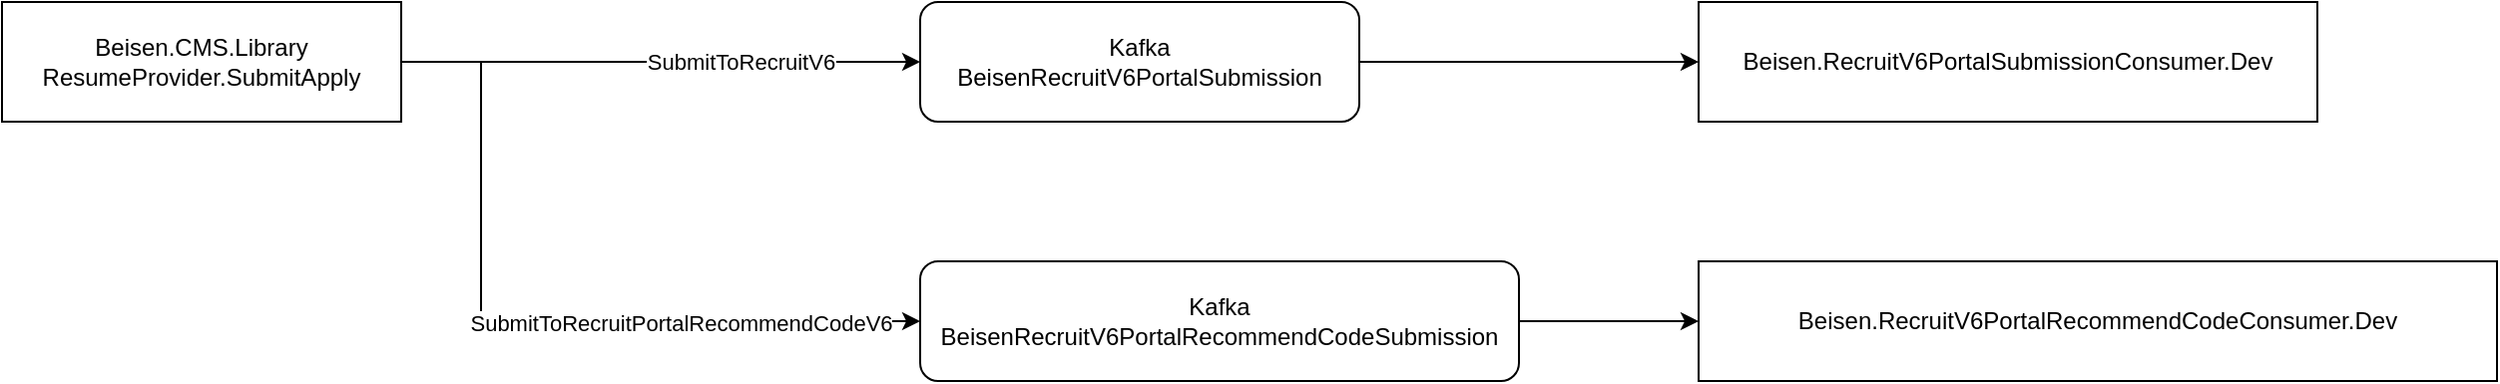 <mxfile version="14.2.7" type="github"><diagram id="f4uBQvl_7b_BEWJ_rEFn" name="Page-1"><mxGraphModel dx="1422" dy="839" grid="1" gridSize="10" guides="1" tooltips="1" connect="1" arrows="1" fold="1" page="1" pageScale="1" pageWidth="1654" pageHeight="2336" math="0" shadow="0"><root><mxCell id="0"/><mxCell id="1" parent="0"/><mxCell id="6hHhca4XRa9OGriNkObh-7" style="edgeStyle=orthogonalEdgeStyle;rounded=0;orthogonalLoop=1;jettySize=auto;html=1;exitX=1;exitY=0.5;exitDx=0;exitDy=0;" edge="1" parent="1" source="6hHhca4XRa9OGriNkObh-1" target="6hHhca4XRa9OGriNkObh-3"><mxGeometry relative="1" as="geometry"/></mxCell><mxCell id="6hHhca4XRa9OGriNkObh-8" value="SubmitToRecruitV6" style="edgeLabel;html=1;align=center;verticalAlign=middle;resizable=0;points=[];" vertex="1" connectable="0" parent="6hHhca4XRa9OGriNkObh-7"><mxGeometry x="0.185" relative="1" as="geometry"><mxPoint x="16" as="offset"/></mxGeometry></mxCell><mxCell id="6hHhca4XRa9OGriNkObh-10" style="edgeStyle=orthogonalEdgeStyle;rounded=0;orthogonalLoop=1;jettySize=auto;html=1;exitX=1;exitY=0.5;exitDx=0;exitDy=0;entryX=0;entryY=0.5;entryDx=0;entryDy=0;" edge="1" parent="1" source="6hHhca4XRa9OGriNkObh-1" target="6hHhca4XRa9OGriNkObh-9"><mxGeometry relative="1" as="geometry"><Array as="points"><mxPoint x="350" y="190"/><mxPoint x="350" y="320"/></Array></mxGeometry></mxCell><mxCell id="6hHhca4XRa9OGriNkObh-11" value="SubmitToRecruitPortalRecommendCodeV6" style="edgeLabel;html=1;align=center;verticalAlign=middle;resizable=0;points=[];" vertex="1" connectable="0" parent="6hHhca4XRa9OGriNkObh-10"><mxGeometry x="0.385" y="-1" relative="1" as="geometry"><mxPoint as="offset"/></mxGeometry></mxCell><mxCell id="6hHhca4XRa9OGriNkObh-1" value="Beisen.CMS.Library&lt;br&gt;ResumeProvider.SubmitApply" style="rounded=0;whiteSpace=wrap;html=1;" vertex="1" parent="1"><mxGeometry x="110" y="160" width="200" height="60" as="geometry"/></mxCell><mxCell id="6hHhca4XRa9OGriNkObh-6" style="edgeStyle=orthogonalEdgeStyle;rounded=0;orthogonalLoop=1;jettySize=auto;html=1;exitX=1;exitY=0.5;exitDx=0;exitDy=0;entryX=0;entryY=0.5;entryDx=0;entryDy=0;" edge="1" parent="1" source="6hHhca4XRa9OGriNkObh-3" target="6hHhca4XRa9OGriNkObh-5"><mxGeometry relative="1" as="geometry"/></mxCell><mxCell id="6hHhca4XRa9OGriNkObh-3" value="Kafka&lt;br&gt;BeisenRecruitV6PortalSubmission" style="rounded=1;whiteSpace=wrap;html=1;" vertex="1" parent="1"><mxGeometry x="570" y="160" width="220" height="60" as="geometry"/></mxCell><mxCell id="6hHhca4XRa9OGriNkObh-5" value="Beisen.RecruitV6PortalSubmissionConsumer.Dev" style="rounded=0;whiteSpace=wrap;html=1;" vertex="1" parent="1"><mxGeometry x="960" y="160" width="310" height="60" as="geometry"/></mxCell><mxCell id="6hHhca4XRa9OGriNkObh-13" style="edgeStyle=orthogonalEdgeStyle;rounded=0;orthogonalLoop=1;jettySize=auto;html=1;exitX=1;exitY=0.5;exitDx=0;exitDy=0;" edge="1" parent="1" source="6hHhca4XRa9OGriNkObh-9" target="6hHhca4XRa9OGriNkObh-12"><mxGeometry relative="1" as="geometry"/></mxCell><mxCell id="6hHhca4XRa9OGriNkObh-9" value="Kafka&lt;br&gt;BeisenRecruitV6PortalRecommendCodeSubmission" style="rounded=1;whiteSpace=wrap;html=1;" vertex="1" parent="1"><mxGeometry x="570" y="290" width="300" height="60" as="geometry"/></mxCell><mxCell id="6hHhca4XRa9OGriNkObh-12" value="Beisen.RecruitV6PortalRecommendCodeConsumer.Dev" style="rounded=0;whiteSpace=wrap;html=1;" vertex="1" parent="1"><mxGeometry x="960" y="290" width="400" height="60" as="geometry"/></mxCell></root></mxGraphModel></diagram></mxfile>